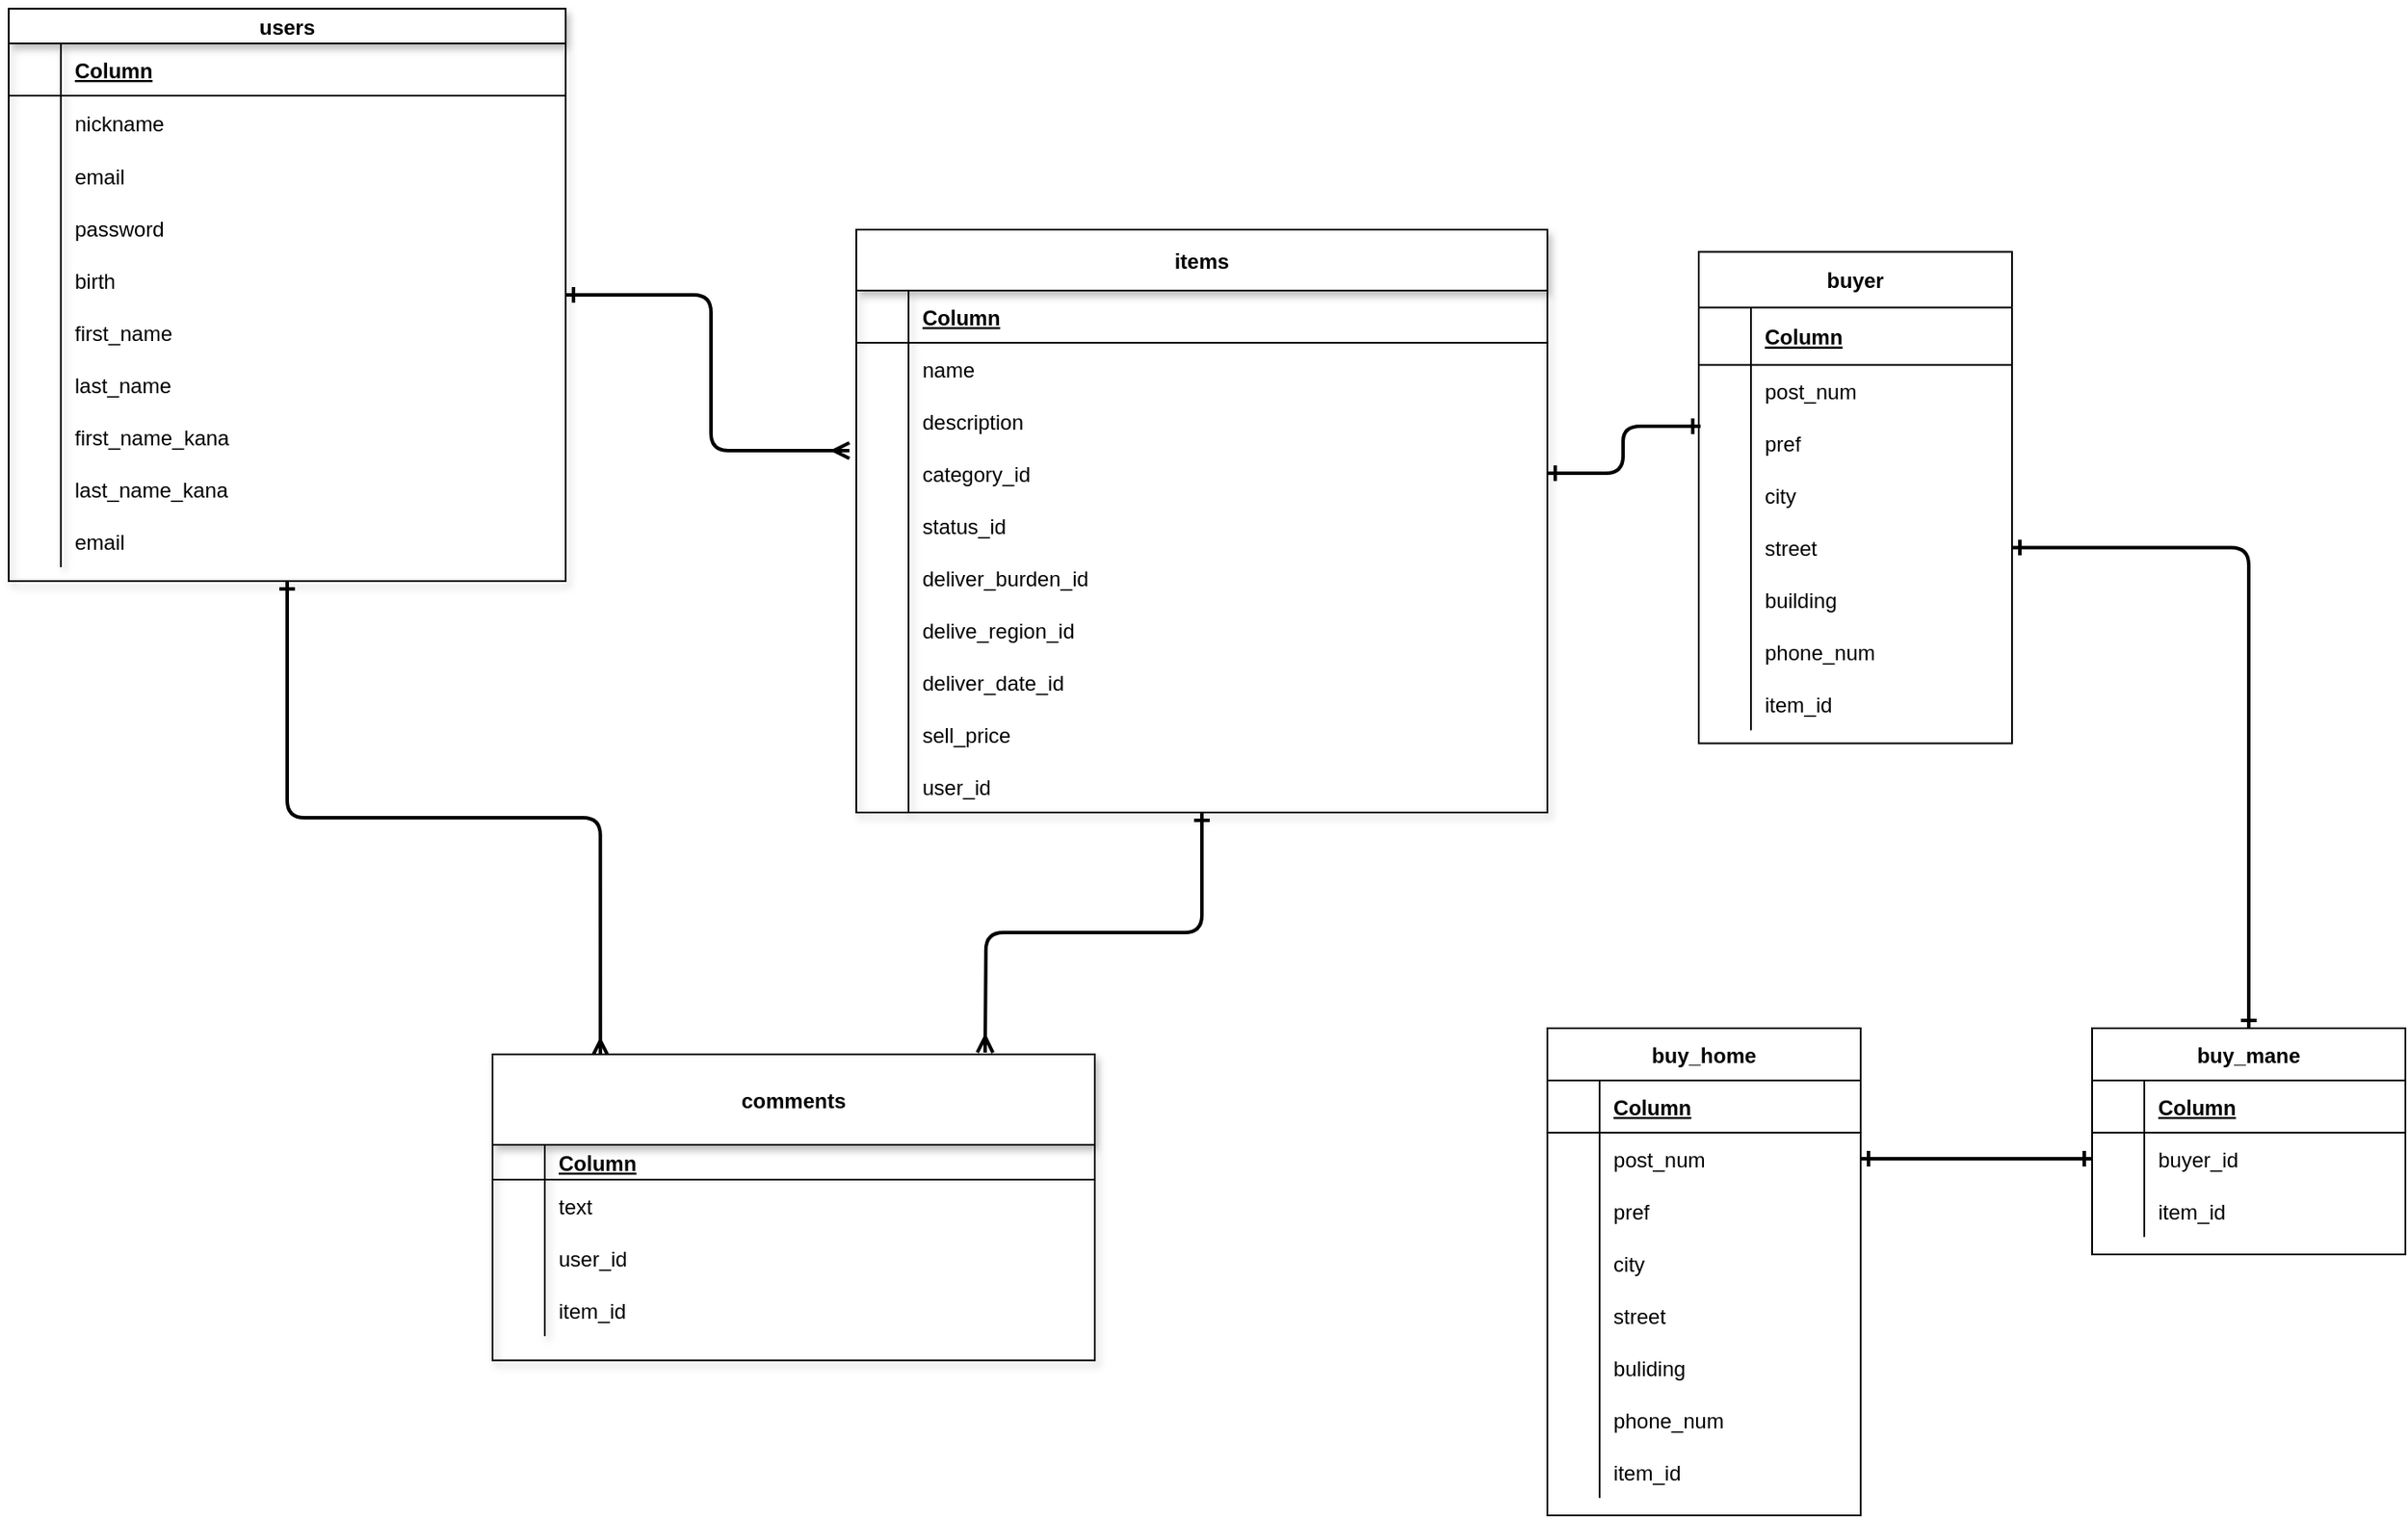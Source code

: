 <mxfile version="13.10.0" type="embed">
    <diagram id="JSbr88AUM4tmav2tOkBF" name="ページ1">
        <mxGraphModel dx="1657" dy="2892" grid="0" gridSize="9" guides="1" tooltips="1" connect="1" arrows="1" fold="1" page="1" pageScale="1" pageWidth="850" pageHeight="1100" math="0" shadow="0">
            <root>
                <mxCell id="0"/>
                <mxCell id="1" parent="0"/>
                <mxCell id="g3H2QDa7DAfxPGtr14JJ-476" style="edgeStyle=orthogonalEdgeStyle;curved=0;rounded=1;sketch=0;orthogonalLoop=1;jettySize=auto;html=1;entryX=-0.01;entryY=0.067;entryDx=0;entryDy=0;entryPerimeter=0;startArrow=ERone;startFill=0;endArrow=ERmany;endFill=0;strokeWidth=2;" parent="1" source="164" target="g3H2QDa7DAfxPGtr14JJ-218" edge="1">
                    <mxGeometry relative="1" as="geometry"/>
                </mxCell>
                <mxCell id="g3H2QDa7DAfxPGtr14JJ-480" style="edgeStyle=orthogonalEdgeStyle;curved=0;rounded=1;sketch=0;orthogonalLoop=1;jettySize=auto;html=1;exitX=0.5;exitY=1;exitDx=0;exitDy=0;entryX=0.179;entryY=0.006;entryDx=0;entryDy=0;entryPerimeter=0;startArrow=ERone;startFill=0;endArrow=ERmany;endFill=0;strokeWidth=2;" parent="1" source="164" target="g3H2QDa7DAfxPGtr14JJ-205" edge="1">
                    <mxGeometry relative="1" as="geometry"/>
                </mxCell>
                <mxCell id="164" value="users" style="shape=table;startSize=20;container=1;collapsible=1;childLayout=tableLayout;fixedRows=1;rowLines=0;fontStyle=1;align=center;resizeLast=1;shadow=1;" parent="1" vertex="1">
                    <mxGeometry x="-783" y="-1416" width="320" height="329" as="geometry"/>
                </mxCell>
                <mxCell id="165" value="" style="shape=partialRectangle;collapsible=0;dropTarget=0;pointerEvents=0;fillColor=none;top=0;left=0;bottom=1;right=0;points=[[0,0.5],[1,0.5]];portConstraint=eastwest;" parent="164" vertex="1">
                    <mxGeometry y="20" width="320" height="30" as="geometry"/>
                </mxCell>
                <mxCell id="166" value="" style="shape=partialRectangle;connectable=0;fillColor=none;top=0;left=0;bottom=0;right=0;fontStyle=1;overflow=hidden;" parent="165" vertex="1">
                    <mxGeometry width="30" height="30" as="geometry"/>
                </mxCell>
                <mxCell id="167" value="Column " style="shape=partialRectangle;connectable=0;fillColor=none;top=0;left=0;bottom=0;right=0;align=left;spacingLeft=6;fontStyle=5;overflow=hidden;" parent="165" vertex="1">
                    <mxGeometry x="30" width="290" height="30" as="geometry"/>
                </mxCell>
                <mxCell id="168" value="" style="shape=partialRectangle;collapsible=0;dropTarget=0;pointerEvents=0;fillColor=none;top=0;left=0;bottom=0;right=0;points=[[0,0.5],[1,0.5]];portConstraint=eastwest;" parent="164" vertex="1">
                    <mxGeometry y="50" width="320" height="31" as="geometry"/>
                </mxCell>
                <mxCell id="169" value="" style="shape=partialRectangle;connectable=0;fillColor=none;top=0;left=0;bottom=0;right=0;editable=1;overflow=hidden;" parent="168" vertex="1">
                    <mxGeometry width="30" height="31" as="geometry"/>
                </mxCell>
                <mxCell id="170" value="nickname" style="shape=partialRectangle;connectable=0;fillColor=none;top=0;left=0;bottom=0;right=0;align=left;spacingLeft=6;overflow=hidden;" parent="168" vertex="1">
                    <mxGeometry x="30" width="290" height="31" as="geometry"/>
                </mxCell>
                <mxCell id="171" value="" style="shape=partialRectangle;collapsible=0;dropTarget=0;pointerEvents=0;fillColor=none;top=0;left=0;bottom=0;right=0;points=[[0,0.5],[1,0.5]];portConstraint=eastwest;" parent="164" vertex="1">
                    <mxGeometry y="81" width="320" height="30" as="geometry"/>
                </mxCell>
                <mxCell id="172" value="" style="shape=partialRectangle;connectable=0;fillColor=none;top=0;left=0;bottom=0;right=0;editable=1;overflow=hidden;" parent="171" vertex="1">
                    <mxGeometry width="30" height="30" as="geometry"/>
                </mxCell>
                <mxCell id="173" value="email" style="shape=partialRectangle;connectable=0;fillColor=none;top=0;left=0;bottom=0;right=0;align=left;spacingLeft=6;overflow=hidden;" parent="171" vertex="1">
                    <mxGeometry x="30" width="290" height="30" as="geometry"/>
                </mxCell>
                <mxCell id="187" value="" style="shape=partialRectangle;collapsible=0;dropTarget=0;pointerEvents=0;fillColor=none;top=0;left=0;bottom=0;right=0;points=[[0,0.5],[1,0.5]];portConstraint=eastwest;" vertex="1" parent="164">
                    <mxGeometry y="111" width="320" height="30" as="geometry"/>
                </mxCell>
                <mxCell id="188" value="" style="shape=partialRectangle;connectable=0;fillColor=none;top=0;left=0;bottom=0;right=0;editable=1;overflow=hidden;" vertex="1" parent="187">
                    <mxGeometry width="30" height="30" as="geometry"/>
                </mxCell>
                <mxCell id="189" value="password" style="shape=partialRectangle;connectable=0;fillColor=none;top=0;left=0;bottom=0;right=0;align=left;spacingLeft=6;overflow=hidden;" vertex="1" parent="187">
                    <mxGeometry x="30" width="290" height="30" as="geometry"/>
                </mxCell>
                <mxCell id="190" value="" style="shape=partialRectangle;collapsible=0;dropTarget=0;pointerEvents=0;fillColor=none;top=0;left=0;bottom=0;right=0;points=[[0,0.5],[1,0.5]];portConstraint=eastwest;" vertex="1" parent="164">
                    <mxGeometry y="141" width="320" height="30" as="geometry"/>
                </mxCell>
                <mxCell id="191" value="" style="shape=partialRectangle;connectable=0;fillColor=none;top=0;left=0;bottom=0;right=0;editable=1;overflow=hidden;" vertex="1" parent="190">
                    <mxGeometry width="30" height="30" as="geometry"/>
                </mxCell>
                <mxCell id="192" value="birth" style="shape=partialRectangle;connectable=0;fillColor=none;top=0;left=0;bottom=0;right=0;align=left;spacingLeft=6;overflow=hidden;" vertex="1" parent="190">
                    <mxGeometry x="30" width="290" height="30" as="geometry"/>
                </mxCell>
                <mxCell id="193" value="" style="shape=partialRectangle;collapsible=0;dropTarget=0;pointerEvents=0;fillColor=none;top=0;left=0;bottom=0;right=0;points=[[0,0.5],[1,0.5]];portConstraint=eastwest;" vertex="1" parent="164">
                    <mxGeometry y="171" width="320" height="30" as="geometry"/>
                </mxCell>
                <mxCell id="194" value="" style="shape=partialRectangle;connectable=0;fillColor=none;top=0;left=0;bottom=0;right=0;editable=1;overflow=hidden;" vertex="1" parent="193">
                    <mxGeometry width="30" height="30" as="geometry"/>
                </mxCell>
                <mxCell id="195" value="first_name" style="shape=partialRectangle;connectable=0;fillColor=none;top=0;left=0;bottom=0;right=0;align=left;spacingLeft=6;overflow=hidden;" vertex="1" parent="193">
                    <mxGeometry x="30" width="290" height="30" as="geometry"/>
                </mxCell>
                <mxCell id="196" value="" style="shape=partialRectangle;collapsible=0;dropTarget=0;pointerEvents=0;fillColor=none;top=0;left=0;bottom=0;right=0;points=[[0,0.5],[1,0.5]];portConstraint=eastwest;" vertex="1" parent="164">
                    <mxGeometry y="201" width="320" height="30" as="geometry"/>
                </mxCell>
                <mxCell id="197" value="" style="shape=partialRectangle;connectable=0;fillColor=none;top=0;left=0;bottom=0;right=0;editable=1;overflow=hidden;" vertex="1" parent="196">
                    <mxGeometry width="30" height="30" as="geometry"/>
                </mxCell>
                <mxCell id="198" value="last_name" style="shape=partialRectangle;connectable=0;fillColor=none;top=0;left=0;bottom=0;right=0;align=left;spacingLeft=6;overflow=hidden;" vertex="1" parent="196">
                    <mxGeometry x="30" width="290" height="30" as="geometry"/>
                </mxCell>
                <mxCell id="199" value="" style="shape=partialRectangle;collapsible=0;dropTarget=0;pointerEvents=0;fillColor=none;top=0;left=0;bottom=0;right=0;points=[[0,0.5],[1,0.5]];portConstraint=eastwest;" vertex="1" parent="164">
                    <mxGeometry y="231" width="320" height="30" as="geometry"/>
                </mxCell>
                <mxCell id="200" value="" style="shape=partialRectangle;connectable=0;fillColor=none;top=0;left=0;bottom=0;right=0;editable=1;overflow=hidden;" vertex="1" parent="199">
                    <mxGeometry width="30" height="30" as="geometry"/>
                </mxCell>
                <mxCell id="201" value="first_name_kana" style="shape=partialRectangle;connectable=0;fillColor=none;top=0;left=0;bottom=0;right=0;align=left;spacingLeft=6;overflow=hidden;" vertex="1" parent="199">
                    <mxGeometry x="30" width="290" height="30" as="geometry"/>
                </mxCell>
                <mxCell id="202" value="" style="shape=partialRectangle;collapsible=0;dropTarget=0;pointerEvents=0;fillColor=none;top=0;left=0;bottom=0;right=0;points=[[0,0.5],[1,0.5]];portConstraint=eastwest;" vertex="1" parent="164">
                    <mxGeometry y="261" width="320" height="30" as="geometry"/>
                </mxCell>
                <mxCell id="203" value="" style="shape=partialRectangle;connectable=0;fillColor=none;top=0;left=0;bottom=0;right=0;editable=1;overflow=hidden;" vertex="1" parent="202">
                    <mxGeometry width="30" height="30" as="geometry"/>
                </mxCell>
                <mxCell id="204" value="last_name_kana" style="shape=partialRectangle;connectable=0;fillColor=none;top=0;left=0;bottom=0;right=0;align=left;spacingLeft=6;overflow=hidden;" vertex="1" parent="202">
                    <mxGeometry x="30" width="290" height="30" as="geometry"/>
                </mxCell>
                <mxCell id="205" value="" style="shape=partialRectangle;collapsible=0;dropTarget=0;pointerEvents=0;fillColor=none;top=0;left=0;bottom=0;right=0;points=[[0,0.5],[1,0.5]];portConstraint=eastwest;" vertex="1" parent="164">
                    <mxGeometry y="291" width="320" height="30" as="geometry"/>
                </mxCell>
                <mxCell id="206" value="" style="shape=partialRectangle;connectable=0;fillColor=none;top=0;left=0;bottom=0;right=0;editable=1;overflow=hidden;" vertex="1" parent="205">
                    <mxGeometry width="30" height="30" as="geometry"/>
                </mxCell>
                <mxCell id="207" value="email" style="shape=partialRectangle;connectable=0;fillColor=none;top=0;left=0;bottom=0;right=0;align=left;spacingLeft=6;overflow=hidden;" vertex="1" parent="205">
                    <mxGeometry x="30" width="290" height="30" as="geometry"/>
                </mxCell>
                <mxCell id="g3H2QDa7DAfxPGtr14JJ-481" style="edgeStyle=orthogonalEdgeStyle;curved=0;rounded=1;sketch=0;orthogonalLoop=1;jettySize=auto;html=1;startArrow=ERone;startFill=0;endArrow=ERmany;endFill=0;strokeWidth=2;" parent="1" source="g3H2QDa7DAfxPGtr14JJ-188" edge="1">
                    <mxGeometry relative="1" as="geometry">
                        <mxPoint x="-222" y="-816" as="targetPoint"/>
                    </mxGeometry>
                </mxCell>
                <mxCell id="g3H2QDa7DAfxPGtr14JJ-188" value="items" style="shape=table;startSize=35;container=1;collapsible=1;childLayout=tableLayout;fixedRows=1;rowLines=0;fontStyle=1;align=center;resizeLast=1;shadow=1;swimlaneFillColor=none;" parent="1" vertex="1">
                    <mxGeometry x="-296" y="-1289" width="397.06" height="335" as="geometry"/>
                </mxCell>
                <mxCell id="g3H2QDa7DAfxPGtr14JJ-189" value="" style="shape=partialRectangle;collapsible=0;dropTarget=0;pointerEvents=0;fillColor=none;top=0;left=0;bottom=1;right=0;points=[[0,0.5],[1,0.5]];portConstraint=eastwest;" parent="g3H2QDa7DAfxPGtr14JJ-188" vertex="1">
                    <mxGeometry y="35" width="397.06" height="30" as="geometry"/>
                </mxCell>
                <mxCell id="g3H2QDa7DAfxPGtr14JJ-190" value="" style="shape=partialRectangle;connectable=0;fillColor=none;top=0;left=0;bottom=0;right=0;fontStyle=1;overflow=hidden;" parent="g3H2QDa7DAfxPGtr14JJ-189" vertex="1">
                    <mxGeometry width="30" height="30" as="geometry"/>
                </mxCell>
                <mxCell id="g3H2QDa7DAfxPGtr14JJ-191" value="Column " style="shape=partialRectangle;connectable=0;fillColor=none;top=0;left=0;bottom=0;right=0;align=left;spacingLeft=6;fontStyle=5;overflow=hidden;" parent="g3H2QDa7DAfxPGtr14JJ-189" vertex="1">
                    <mxGeometry x="30" width="367.06" height="30" as="geometry"/>
                </mxCell>
                <mxCell id="g3H2QDa7DAfxPGtr14JJ-198" value="" style="shape=partialRectangle;collapsible=0;dropTarget=0;pointerEvents=0;fillColor=none;top=0;left=0;bottom=0;right=0;points=[[0,0.5],[1,0.5]];portConstraint=eastwest;" parent="g3H2QDa7DAfxPGtr14JJ-188" vertex="1">
                    <mxGeometry y="65" width="397.06" height="30" as="geometry"/>
                </mxCell>
                <mxCell id="g3H2QDa7DAfxPGtr14JJ-199" value="" style="shape=partialRectangle;connectable=0;fillColor=none;top=0;left=0;bottom=0;right=0;editable=1;overflow=hidden;" parent="g3H2QDa7DAfxPGtr14JJ-198" vertex="1">
                    <mxGeometry width="30" height="30" as="geometry"/>
                </mxCell>
                <mxCell id="g3H2QDa7DAfxPGtr14JJ-200" value="name" style="shape=partialRectangle;connectable=0;fillColor=none;top=0;left=0;bottom=0;right=0;align=left;spacingLeft=6;overflow=hidden;verticalAlign=middle;" parent="g3H2QDa7DAfxPGtr14JJ-198" vertex="1">
                    <mxGeometry x="30" width="367.06" height="30" as="geometry"/>
                </mxCell>
                <mxCell id="g3H2QDa7DAfxPGtr14JJ-290" value="" style="shape=partialRectangle;collapsible=0;dropTarget=0;pointerEvents=0;fillColor=none;top=0;left=0;bottom=0;right=0;points=[[0,0.5],[1,0.5]];portConstraint=eastwest;" parent="g3H2QDa7DAfxPGtr14JJ-188" vertex="1">
                    <mxGeometry y="95" width="397.06" height="30" as="geometry"/>
                </mxCell>
                <mxCell id="g3H2QDa7DAfxPGtr14JJ-291" value="" style="shape=partialRectangle;connectable=0;fillColor=none;top=0;left=0;bottom=0;right=0;editable=1;overflow=hidden;" parent="g3H2QDa7DAfxPGtr14JJ-290" vertex="1">
                    <mxGeometry width="30" height="30" as="geometry"/>
                </mxCell>
                <mxCell id="g3H2QDa7DAfxPGtr14JJ-292" value="description" style="shape=partialRectangle;connectable=0;fillColor=none;top=0;left=0;bottom=0;right=0;align=left;spacingLeft=6;overflow=hidden;verticalAlign=middle;" parent="g3H2QDa7DAfxPGtr14JJ-290" vertex="1">
                    <mxGeometry x="30" width="367.06" height="30" as="geometry"/>
                </mxCell>
                <mxCell id="g3H2QDa7DAfxPGtr14JJ-218" value="" style="shape=partialRectangle;collapsible=0;dropTarget=0;pointerEvents=0;fillColor=none;top=0;left=0;bottom=0;right=0;points=[[0,0.5],[1,0.5]];portConstraint=eastwest;" parent="g3H2QDa7DAfxPGtr14JJ-188" vertex="1">
                    <mxGeometry y="125" width="397.06" height="30" as="geometry"/>
                </mxCell>
                <mxCell id="g3H2QDa7DAfxPGtr14JJ-219" value="" style="shape=partialRectangle;connectable=0;fillColor=none;top=0;left=0;bottom=0;right=0;editable=1;overflow=hidden;" parent="g3H2QDa7DAfxPGtr14JJ-218" vertex="1">
                    <mxGeometry width="30" height="30" as="geometry"/>
                </mxCell>
                <mxCell id="g3H2QDa7DAfxPGtr14JJ-220" value="category_id" style="shape=partialRectangle;connectable=0;fillColor=none;top=0;left=0;bottom=0;right=0;align=left;spacingLeft=6;overflow=hidden;verticalAlign=middle;" parent="g3H2QDa7DAfxPGtr14JJ-218" vertex="1">
                    <mxGeometry x="30" width="367.06" height="30" as="geometry"/>
                </mxCell>
                <mxCell id="g3H2QDa7DAfxPGtr14JJ-221" value="" style="shape=partialRectangle;collapsible=0;dropTarget=0;pointerEvents=0;fillColor=none;top=0;left=0;bottom=0;right=0;points=[[0,0.5],[1,0.5]];portConstraint=eastwest;" parent="g3H2QDa7DAfxPGtr14JJ-188" vertex="1">
                    <mxGeometry y="155" width="397.06" height="30" as="geometry"/>
                </mxCell>
                <mxCell id="g3H2QDa7DAfxPGtr14JJ-222" value="" style="shape=partialRectangle;connectable=0;fillColor=none;top=0;left=0;bottom=0;right=0;editable=1;overflow=hidden;" parent="g3H2QDa7DAfxPGtr14JJ-221" vertex="1">
                    <mxGeometry width="30" height="30" as="geometry"/>
                </mxCell>
                <mxCell id="g3H2QDa7DAfxPGtr14JJ-223" value="status_id" style="shape=partialRectangle;connectable=0;fillColor=none;top=0;left=0;bottom=0;right=0;align=left;spacingLeft=6;overflow=hidden;verticalAlign=middle;" parent="g3H2QDa7DAfxPGtr14JJ-221" vertex="1">
                    <mxGeometry x="30" width="367.06" height="30" as="geometry"/>
                </mxCell>
                <mxCell id="g3H2QDa7DAfxPGtr14JJ-243" value="" style="shape=partialRectangle;collapsible=0;dropTarget=0;pointerEvents=0;fillColor=none;top=0;left=0;bottom=0;right=0;points=[[0,0.5],[1,0.5]];portConstraint=eastwest;" parent="g3H2QDa7DAfxPGtr14JJ-188" vertex="1">
                    <mxGeometry y="185" width="397.06" height="30" as="geometry"/>
                </mxCell>
                <mxCell id="g3H2QDa7DAfxPGtr14JJ-244" value="" style="shape=partialRectangle;connectable=0;fillColor=none;top=0;left=0;bottom=0;right=0;editable=1;overflow=hidden;" parent="g3H2QDa7DAfxPGtr14JJ-243" vertex="1">
                    <mxGeometry width="30" height="30" as="geometry"/>
                </mxCell>
                <mxCell id="g3H2QDa7DAfxPGtr14JJ-245" value="deliver_burden_id" style="shape=partialRectangle;connectable=0;fillColor=none;top=0;left=0;bottom=0;right=0;align=left;spacingLeft=6;overflow=hidden;verticalAlign=middle;" parent="g3H2QDa7DAfxPGtr14JJ-243" vertex="1">
                    <mxGeometry x="30" width="367.06" height="30" as="geometry"/>
                </mxCell>
                <mxCell id="g3H2QDa7DAfxPGtr14JJ-246" value="" style="shape=partialRectangle;collapsible=0;dropTarget=0;pointerEvents=0;fillColor=none;top=0;left=0;bottom=0;right=0;points=[[0,0.5],[1,0.5]];portConstraint=eastwest;" parent="g3H2QDa7DAfxPGtr14JJ-188" vertex="1">
                    <mxGeometry y="215" width="397.06" height="30" as="geometry"/>
                </mxCell>
                <mxCell id="g3H2QDa7DAfxPGtr14JJ-247" value="" style="shape=partialRectangle;connectable=0;fillColor=none;top=0;left=0;bottom=0;right=0;editable=1;overflow=hidden;" parent="g3H2QDa7DAfxPGtr14JJ-246" vertex="1">
                    <mxGeometry width="30" height="30" as="geometry"/>
                </mxCell>
                <mxCell id="g3H2QDa7DAfxPGtr14JJ-248" value="delive_region_id" style="shape=partialRectangle;connectable=0;fillColor=none;top=0;left=0;bottom=0;right=0;align=left;spacingLeft=6;overflow=hidden;verticalAlign=middle;" parent="g3H2QDa7DAfxPGtr14JJ-246" vertex="1">
                    <mxGeometry x="30" width="367.06" height="30" as="geometry"/>
                </mxCell>
                <mxCell id="g3H2QDa7DAfxPGtr14JJ-277" value="" style="shape=partialRectangle;collapsible=0;dropTarget=0;pointerEvents=0;fillColor=none;top=0;left=0;bottom=0;right=0;points=[[0,0.5],[1,0.5]];portConstraint=eastwest;" parent="g3H2QDa7DAfxPGtr14JJ-188" vertex="1">
                    <mxGeometry y="245" width="397.06" height="30" as="geometry"/>
                </mxCell>
                <mxCell id="g3H2QDa7DAfxPGtr14JJ-278" value="" style="shape=partialRectangle;connectable=0;fillColor=none;top=0;left=0;bottom=0;right=0;editable=1;overflow=hidden;" parent="g3H2QDa7DAfxPGtr14JJ-277" vertex="1">
                    <mxGeometry width="30" height="30" as="geometry"/>
                </mxCell>
                <mxCell id="g3H2QDa7DAfxPGtr14JJ-279" value="deliver_date_id" style="shape=partialRectangle;connectable=0;fillColor=none;top=0;left=0;bottom=0;right=0;align=left;spacingLeft=6;overflow=hidden;verticalAlign=middle;" parent="g3H2QDa7DAfxPGtr14JJ-277" vertex="1">
                    <mxGeometry x="30" width="367.06" height="30" as="geometry"/>
                </mxCell>
                <mxCell id="g3H2QDa7DAfxPGtr14JJ-280" value="" style="shape=partialRectangle;collapsible=0;dropTarget=0;pointerEvents=0;fillColor=none;top=0;left=0;bottom=0;right=0;points=[[0,0.5],[1,0.5]];portConstraint=eastwest;" parent="g3H2QDa7DAfxPGtr14JJ-188" vertex="1">
                    <mxGeometry y="275" width="397.06" height="30" as="geometry"/>
                </mxCell>
                <mxCell id="g3H2QDa7DAfxPGtr14JJ-281" value="" style="shape=partialRectangle;connectable=0;fillColor=none;top=0;left=0;bottom=0;right=0;editable=1;overflow=hidden;" parent="g3H2QDa7DAfxPGtr14JJ-280" vertex="1">
                    <mxGeometry width="30" height="30" as="geometry"/>
                </mxCell>
                <mxCell id="g3H2QDa7DAfxPGtr14JJ-282" value="sell_price" style="shape=partialRectangle;connectable=0;fillColor=none;top=0;left=0;bottom=0;right=0;align=left;spacingLeft=6;overflow=hidden;verticalAlign=middle;" parent="g3H2QDa7DAfxPGtr14JJ-280" vertex="1">
                    <mxGeometry x="30" width="367.06" height="30" as="geometry"/>
                </mxCell>
                <mxCell id="g3H2QDa7DAfxPGtr14JJ-344" value="" style="shape=partialRectangle;collapsible=0;dropTarget=0;pointerEvents=0;fillColor=none;top=0;left=0;bottom=0;right=0;points=[[0,0.5],[1,0.5]];portConstraint=eastwest;" parent="g3H2QDa7DAfxPGtr14JJ-188" vertex="1">
                    <mxGeometry y="305" width="397.06" height="30" as="geometry"/>
                </mxCell>
                <mxCell id="g3H2QDa7DAfxPGtr14JJ-345" value="" style="shape=partialRectangle;connectable=0;fillColor=none;top=0;left=0;bottom=0;right=0;editable=1;overflow=hidden;" parent="g3H2QDa7DAfxPGtr14JJ-344" vertex="1">
                    <mxGeometry width="30" height="30" as="geometry"/>
                </mxCell>
                <mxCell id="g3H2QDa7DAfxPGtr14JJ-346" value="user_id" style="shape=partialRectangle;connectable=0;fillColor=none;top=0;left=0;bottom=0;right=0;align=left;spacingLeft=6;overflow=hidden;verticalAlign=middle;" parent="g3H2QDa7DAfxPGtr14JJ-344" vertex="1">
                    <mxGeometry x="30" width="367.06" height="30" as="geometry"/>
                </mxCell>
                <mxCell id="g3H2QDa7DAfxPGtr14JJ-205" value="comments" style="shape=table;startSize=52;container=1;collapsible=1;childLayout=tableLayout;fixedRows=1;rowLines=0;fontStyle=1;align=center;resizeLast=1;shadow=1;" parent="1" vertex="1">
                    <mxGeometry x="-505" y="-815" width="346" height="175.882" as="geometry"/>
                </mxCell>
                <mxCell id="g3H2QDa7DAfxPGtr14JJ-206" value="" style="shape=partialRectangle;collapsible=0;dropTarget=0;pointerEvents=0;fillColor=none;top=0;left=0;bottom=1;right=0;points=[[0,0.5],[1,0.5]];portConstraint=eastwest;" parent="g3H2QDa7DAfxPGtr14JJ-205" vertex="1">
                    <mxGeometry y="52" width="346" height="20" as="geometry"/>
                </mxCell>
                <mxCell id="g3H2QDa7DAfxPGtr14JJ-207" value="" style="shape=partialRectangle;connectable=0;fillColor=none;top=0;left=0;bottom=0;right=0;fontStyle=1;overflow=hidden;" parent="g3H2QDa7DAfxPGtr14JJ-206" vertex="1">
                    <mxGeometry width="30" height="20" as="geometry"/>
                </mxCell>
                <mxCell id="g3H2QDa7DAfxPGtr14JJ-208" value="Column " style="shape=partialRectangle;connectable=0;fillColor=none;top=0;left=0;bottom=0;right=0;align=left;spacingLeft=6;fontStyle=5;overflow=hidden;" parent="g3H2QDa7DAfxPGtr14JJ-206" vertex="1">
                    <mxGeometry x="30" width="316" height="20" as="geometry"/>
                </mxCell>
                <mxCell id="g3H2QDa7DAfxPGtr14JJ-212" value="" style="shape=partialRectangle;collapsible=0;dropTarget=0;pointerEvents=0;fillColor=none;top=0;left=0;bottom=0;right=0;points=[[0,0.5],[1,0.5]];portConstraint=eastwest;" parent="g3H2QDa7DAfxPGtr14JJ-205" vertex="1">
                    <mxGeometry y="72" width="346" height="30" as="geometry"/>
                </mxCell>
                <mxCell id="g3H2QDa7DAfxPGtr14JJ-213" value="" style="shape=partialRectangle;connectable=0;fillColor=none;top=0;left=0;bottom=0;right=0;editable=1;overflow=hidden;" parent="g3H2QDa7DAfxPGtr14JJ-212" vertex="1">
                    <mxGeometry width="30" height="30" as="geometry"/>
                </mxCell>
                <mxCell id="g3H2QDa7DAfxPGtr14JJ-214" value="text" style="shape=partialRectangle;connectable=0;fillColor=none;top=0;left=0;bottom=0;right=0;align=left;spacingLeft=6;overflow=hidden;verticalAlign=middle;" parent="g3H2QDa7DAfxPGtr14JJ-212" vertex="1">
                    <mxGeometry x="30" width="316" height="30" as="geometry"/>
                </mxCell>
                <mxCell id="g3H2QDa7DAfxPGtr14JJ-215" value="" style="shape=partialRectangle;collapsible=0;dropTarget=0;pointerEvents=0;fillColor=none;top=0;left=0;bottom=0;right=0;points=[[0,0.5],[1,0.5]];portConstraint=eastwest;" parent="g3H2QDa7DAfxPGtr14JJ-205" vertex="1">
                    <mxGeometry y="102" width="346" height="30" as="geometry"/>
                </mxCell>
                <mxCell id="g3H2QDa7DAfxPGtr14JJ-216" value="" style="shape=partialRectangle;connectable=0;fillColor=none;top=0;left=0;bottom=0;right=0;editable=1;overflow=hidden;" parent="g3H2QDa7DAfxPGtr14JJ-215" vertex="1">
                    <mxGeometry width="30" height="30" as="geometry"/>
                </mxCell>
                <mxCell id="g3H2QDa7DAfxPGtr14JJ-217" value="user_id" style="shape=partialRectangle;connectable=0;fillColor=none;top=0;left=0;bottom=0;right=0;align=left;spacingLeft=6;overflow=hidden;verticalAlign=middle;" parent="g3H2QDa7DAfxPGtr14JJ-215" vertex="1">
                    <mxGeometry x="30" width="316" height="30" as="geometry"/>
                </mxCell>
                <mxCell id="g3H2QDa7DAfxPGtr14JJ-357" value="" style="shape=partialRectangle;collapsible=0;dropTarget=0;pointerEvents=0;fillColor=none;top=0;left=0;bottom=0;right=0;points=[[0,0.5],[1,0.5]];portConstraint=eastwest;" parent="g3H2QDa7DAfxPGtr14JJ-205" vertex="1">
                    <mxGeometry y="132" width="346" height="30" as="geometry"/>
                </mxCell>
                <mxCell id="g3H2QDa7DAfxPGtr14JJ-358" value="" style="shape=partialRectangle;connectable=0;fillColor=none;top=0;left=0;bottom=0;right=0;editable=1;overflow=hidden;" parent="g3H2QDa7DAfxPGtr14JJ-357" vertex="1">
                    <mxGeometry width="30" height="30" as="geometry"/>
                </mxCell>
                <mxCell id="g3H2QDa7DAfxPGtr14JJ-359" value="item_id" style="shape=partialRectangle;connectable=0;fillColor=none;top=0;left=0;bottom=0;right=0;align=left;spacingLeft=6;overflow=hidden;verticalAlign=middle;" parent="g3H2QDa7DAfxPGtr14JJ-357" vertex="1">
                    <mxGeometry x="30" width="316" height="30" as="geometry"/>
                </mxCell>
                <mxCell id="g3H2QDa7DAfxPGtr14JJ-297" style="edgeStyle=orthogonalEdgeStyle;rounded=1;sketch=0;orthogonalLoop=1;jettySize=auto;html=1;exitX=1;exitY=0.5;exitDx=0;exitDy=0;entryX=0.939;entryY=1.025;entryDx=0;entryDy=0;entryPerimeter=0;endArrow=ERone;endFill=0;strokeColor=none;strokeWidth=9;" parent="1" source="g3H2QDa7DAfxPGtr14JJ-215" target="g3H2QDa7DAfxPGtr14JJ-280" edge="1">
                    <mxGeometry relative="1" as="geometry"/>
                </mxCell>
                <mxCell id="g3H2QDa7DAfxPGtr14JJ-429" value="buyer" style="shape=table;startSize=32;container=1;collapsible=1;childLayout=tableLayout;fixedRows=1;rowLines=0;fontStyle=1;align=center;resizeLast=1;rounded=0;sketch=0;" parent="1" vertex="1">
                    <mxGeometry x="188" y="-1276.26" width="180" height="282.539" as="geometry"/>
                </mxCell>
                <mxCell id="g3H2QDa7DAfxPGtr14JJ-430" value="" style="shape=partialRectangle;collapsible=0;dropTarget=0;pointerEvents=0;fillColor=none;top=0;left=0;bottom=1;right=0;points=[[0,0.5],[1,0.5]];portConstraint=eastwest;" parent="g3H2QDa7DAfxPGtr14JJ-429" vertex="1">
                    <mxGeometry y="32" width="180" height="33" as="geometry"/>
                </mxCell>
                <mxCell id="g3H2QDa7DAfxPGtr14JJ-431" value="" style="shape=partialRectangle;connectable=0;fillColor=none;top=0;left=0;bottom=0;right=0;fontStyle=1;overflow=hidden;" parent="g3H2QDa7DAfxPGtr14JJ-430" vertex="1">
                    <mxGeometry width="30" height="33" as="geometry"/>
                </mxCell>
                <mxCell id="g3H2QDa7DAfxPGtr14JJ-432" value="Column " style="shape=partialRectangle;connectable=0;fillColor=none;top=0;left=0;bottom=0;right=0;align=left;spacingLeft=6;fontStyle=5;overflow=hidden;" parent="g3H2QDa7DAfxPGtr14JJ-430" vertex="1">
                    <mxGeometry x="30" width="150" height="33" as="geometry"/>
                </mxCell>
                <mxCell id="g3H2QDa7DAfxPGtr14JJ-442" value="" style="shape=partialRectangle;collapsible=0;dropTarget=0;pointerEvents=0;fillColor=none;top=0;left=0;bottom=0;right=0;points=[[0,0.5],[1,0.5]];portConstraint=eastwest;" parent="g3H2QDa7DAfxPGtr14JJ-429" vertex="1">
                    <mxGeometry y="65" width="180" height="30" as="geometry"/>
                </mxCell>
                <mxCell id="g3H2QDa7DAfxPGtr14JJ-443" value="" style="shape=partialRectangle;connectable=0;fillColor=none;top=0;left=0;bottom=0;right=0;editable=1;overflow=hidden;" parent="g3H2QDa7DAfxPGtr14JJ-442" vertex="1">
                    <mxGeometry width="30" height="30" as="geometry"/>
                </mxCell>
                <mxCell id="g3H2QDa7DAfxPGtr14JJ-444" value="post_num" style="shape=partialRectangle;connectable=0;fillColor=none;top=0;left=0;bottom=0;right=0;align=left;spacingLeft=6;overflow=hidden;" parent="g3H2QDa7DAfxPGtr14JJ-442" vertex="1">
                    <mxGeometry x="30" width="150" height="30" as="geometry"/>
                </mxCell>
                <mxCell id="g3H2QDa7DAfxPGtr14JJ-445" value="" style="shape=partialRectangle;collapsible=0;dropTarget=0;pointerEvents=0;fillColor=none;top=0;left=0;bottom=0;right=0;points=[[0,0.5],[1,0.5]];portConstraint=eastwest;" parent="g3H2QDa7DAfxPGtr14JJ-429" vertex="1">
                    <mxGeometry y="95" width="180" height="30" as="geometry"/>
                </mxCell>
                <mxCell id="g3H2QDa7DAfxPGtr14JJ-446" value="" style="shape=partialRectangle;connectable=0;fillColor=none;top=0;left=0;bottom=0;right=0;editable=1;overflow=hidden;" parent="g3H2QDa7DAfxPGtr14JJ-445" vertex="1">
                    <mxGeometry width="30" height="30" as="geometry"/>
                </mxCell>
                <mxCell id="g3H2QDa7DAfxPGtr14JJ-447" value="pref" style="shape=partialRectangle;connectable=0;fillColor=none;top=0;left=0;bottom=0;right=0;align=left;spacingLeft=6;overflow=hidden;" parent="g3H2QDa7DAfxPGtr14JJ-445" vertex="1">
                    <mxGeometry x="30" width="150" height="30" as="geometry"/>
                </mxCell>
                <mxCell id="g3H2QDa7DAfxPGtr14JJ-448" value="" style="shape=partialRectangle;collapsible=0;dropTarget=0;pointerEvents=0;fillColor=none;top=0;left=0;bottom=0;right=0;points=[[0,0.5],[1,0.5]];portConstraint=eastwest;" parent="g3H2QDa7DAfxPGtr14JJ-429" vertex="1">
                    <mxGeometry y="125" width="180" height="30" as="geometry"/>
                </mxCell>
                <mxCell id="g3H2QDa7DAfxPGtr14JJ-449" value="" style="shape=partialRectangle;connectable=0;fillColor=none;top=0;left=0;bottom=0;right=0;editable=1;overflow=hidden;" parent="g3H2QDa7DAfxPGtr14JJ-448" vertex="1">
                    <mxGeometry width="30" height="30" as="geometry"/>
                </mxCell>
                <mxCell id="g3H2QDa7DAfxPGtr14JJ-450" value="city" style="shape=partialRectangle;connectable=0;fillColor=none;top=0;left=0;bottom=0;right=0;align=left;spacingLeft=6;overflow=hidden;" parent="g3H2QDa7DAfxPGtr14JJ-448" vertex="1">
                    <mxGeometry x="30" width="150" height="30" as="geometry"/>
                </mxCell>
                <mxCell id="g3H2QDa7DAfxPGtr14JJ-451" value="" style="shape=partialRectangle;collapsible=0;dropTarget=0;pointerEvents=0;fillColor=none;top=0;left=0;bottom=0;right=0;points=[[0,0.5],[1,0.5]];portConstraint=eastwest;" parent="g3H2QDa7DAfxPGtr14JJ-429" vertex="1">
                    <mxGeometry y="155" width="180" height="30" as="geometry"/>
                </mxCell>
                <mxCell id="g3H2QDa7DAfxPGtr14JJ-452" value="" style="shape=partialRectangle;connectable=0;fillColor=none;top=0;left=0;bottom=0;right=0;editable=1;overflow=hidden;" parent="g3H2QDa7DAfxPGtr14JJ-451" vertex="1">
                    <mxGeometry width="30" height="30" as="geometry"/>
                </mxCell>
                <mxCell id="g3H2QDa7DAfxPGtr14JJ-453" value="street" style="shape=partialRectangle;connectable=0;fillColor=none;top=0;left=0;bottom=0;right=0;align=left;spacingLeft=6;overflow=hidden;" parent="g3H2QDa7DAfxPGtr14JJ-451" vertex="1">
                    <mxGeometry x="30" width="150" height="30" as="geometry"/>
                </mxCell>
                <mxCell id="g3H2QDa7DAfxPGtr14JJ-454" value="" style="shape=partialRectangle;collapsible=0;dropTarget=0;pointerEvents=0;fillColor=none;top=0;left=0;bottom=0;right=0;points=[[0,0.5],[1,0.5]];portConstraint=eastwest;" parent="g3H2QDa7DAfxPGtr14JJ-429" vertex="1">
                    <mxGeometry y="185" width="180" height="30" as="geometry"/>
                </mxCell>
                <mxCell id="g3H2QDa7DAfxPGtr14JJ-455" value="" style="shape=partialRectangle;connectable=0;fillColor=none;top=0;left=0;bottom=0;right=0;editable=1;overflow=hidden;" parent="g3H2QDa7DAfxPGtr14JJ-454" vertex="1">
                    <mxGeometry width="30" height="30" as="geometry"/>
                </mxCell>
                <mxCell id="g3H2QDa7DAfxPGtr14JJ-456" value="building" style="shape=partialRectangle;connectable=0;fillColor=none;top=0;left=0;bottom=0;right=0;align=left;spacingLeft=6;overflow=hidden;" parent="g3H2QDa7DAfxPGtr14JJ-454" vertex="1">
                    <mxGeometry x="30" width="150" height="30" as="geometry"/>
                </mxCell>
                <mxCell id="g3H2QDa7DAfxPGtr14JJ-457" value="" style="shape=partialRectangle;collapsible=0;dropTarget=0;pointerEvents=0;fillColor=none;top=0;left=0;bottom=0;right=0;points=[[0,0.5],[1,0.5]];portConstraint=eastwest;" parent="g3H2QDa7DAfxPGtr14JJ-429" vertex="1">
                    <mxGeometry y="215" width="180" height="30" as="geometry"/>
                </mxCell>
                <mxCell id="g3H2QDa7DAfxPGtr14JJ-458" value="" style="shape=partialRectangle;connectable=0;fillColor=none;top=0;left=0;bottom=0;right=0;editable=1;overflow=hidden;" parent="g3H2QDa7DAfxPGtr14JJ-457" vertex="1">
                    <mxGeometry width="30" height="30" as="geometry"/>
                </mxCell>
                <mxCell id="g3H2QDa7DAfxPGtr14JJ-459" value="phone_num" style="shape=partialRectangle;connectable=0;fillColor=none;top=0;left=0;bottom=0;right=0;align=left;spacingLeft=6;overflow=hidden;" parent="g3H2QDa7DAfxPGtr14JJ-457" vertex="1">
                    <mxGeometry x="30" width="150" height="30" as="geometry"/>
                </mxCell>
                <mxCell id="g3H2QDa7DAfxPGtr14JJ-471" value="" style="shape=partialRectangle;collapsible=0;dropTarget=0;pointerEvents=0;fillColor=none;top=0;left=0;bottom=0;right=0;points=[[0,0.5],[1,0.5]];portConstraint=eastwest;" parent="g3H2QDa7DAfxPGtr14JJ-429" vertex="1">
                    <mxGeometry y="245" width="180" height="30" as="geometry"/>
                </mxCell>
                <mxCell id="g3H2QDa7DAfxPGtr14JJ-472" value="" style="shape=partialRectangle;connectable=0;fillColor=none;top=0;left=0;bottom=0;right=0;editable=1;overflow=hidden;" parent="g3H2QDa7DAfxPGtr14JJ-471" vertex="1">
                    <mxGeometry width="30" height="30" as="geometry"/>
                </mxCell>
                <mxCell id="g3H2QDa7DAfxPGtr14JJ-473" value="item_id" style="shape=partialRectangle;connectable=0;fillColor=none;top=0;left=0;bottom=0;right=0;align=left;spacingLeft=6;overflow=hidden;" parent="g3H2QDa7DAfxPGtr14JJ-471" vertex="1">
                    <mxGeometry x="30" width="150" height="30" as="geometry"/>
                </mxCell>
                <mxCell id="g3H2QDa7DAfxPGtr14JJ-478" style="edgeStyle=orthogonalEdgeStyle;curved=0;rounded=1;sketch=0;orthogonalLoop=1;jettySize=auto;html=1;entryX=0.006;entryY=0.175;entryDx=0;entryDy=0;entryPerimeter=0;startArrow=ERone;startFill=0;endArrow=ERone;endFill=0;strokeWidth=2;" parent="1" source="g3H2QDa7DAfxPGtr14JJ-218" target="g3H2QDa7DAfxPGtr14JJ-445" edge="1">
                    <mxGeometry relative="1" as="geometry"/>
                </mxCell>
                <mxCell id="251" value="buy_home" style="shape=table;startSize=30;container=1;collapsible=1;childLayout=tableLayout;fixedRows=1;rowLines=0;fontStyle=1;align=center;resizeLast=1;rounded=0;sketch=0;" vertex="1" parent="1">
                    <mxGeometry x="101.06" y="-830" width="180" height="280" as="geometry"/>
                </mxCell>
                <mxCell id="252" value="" style="shape=partialRectangle;collapsible=0;dropTarget=0;pointerEvents=0;fillColor=none;top=0;left=0;bottom=1;right=0;points=[[0,0.5],[1,0.5]];portConstraint=eastwest;" vertex="1" parent="251">
                    <mxGeometry y="30" width="180" height="30" as="geometry"/>
                </mxCell>
                <mxCell id="253" value="" style="shape=partialRectangle;connectable=0;fillColor=none;top=0;left=0;bottom=0;right=0;fontStyle=1;overflow=hidden;" vertex="1" parent="252">
                    <mxGeometry width="30" height="30" as="geometry"/>
                </mxCell>
                <mxCell id="254" value="Column" style="shape=partialRectangle;connectable=0;fillColor=none;top=0;left=0;bottom=0;right=0;align=left;spacingLeft=6;fontStyle=5;overflow=hidden;" vertex="1" parent="252">
                    <mxGeometry x="30" width="150" height="30" as="geometry"/>
                </mxCell>
                <mxCell id="255" value="" style="shape=partialRectangle;collapsible=0;dropTarget=0;pointerEvents=0;fillColor=none;top=0;left=0;bottom=0;right=0;points=[[0,0.5],[1,0.5]];portConstraint=eastwest;" vertex="1" parent="251">
                    <mxGeometry y="60" width="180" height="30" as="geometry"/>
                </mxCell>
                <mxCell id="256" value="" style="shape=partialRectangle;connectable=0;fillColor=none;top=0;left=0;bottom=0;right=0;editable=1;overflow=hidden;" vertex="1" parent="255">
                    <mxGeometry width="30" height="30" as="geometry"/>
                </mxCell>
                <mxCell id="257" value="post_num" style="shape=partialRectangle;connectable=0;fillColor=none;top=0;left=0;bottom=0;right=0;align=left;spacingLeft=6;overflow=hidden;" vertex="1" parent="255">
                    <mxGeometry x="30" width="150" height="30" as="geometry"/>
                </mxCell>
                <mxCell id="258" value="" style="shape=partialRectangle;collapsible=0;dropTarget=0;pointerEvents=0;fillColor=none;top=0;left=0;bottom=0;right=0;points=[[0,0.5],[1,0.5]];portConstraint=eastwest;" vertex="1" parent="251">
                    <mxGeometry y="90" width="180" height="30" as="geometry"/>
                </mxCell>
                <mxCell id="259" value="" style="shape=partialRectangle;connectable=0;fillColor=none;top=0;left=0;bottom=0;right=0;editable=1;overflow=hidden;" vertex="1" parent="258">
                    <mxGeometry width="30" height="30" as="geometry"/>
                </mxCell>
                <mxCell id="260" value="pref" style="shape=partialRectangle;connectable=0;fillColor=none;top=0;left=0;bottom=0;right=0;align=left;spacingLeft=6;overflow=hidden;" vertex="1" parent="258">
                    <mxGeometry x="30" width="150" height="30" as="geometry"/>
                </mxCell>
                <mxCell id="261" value="" style="shape=partialRectangle;collapsible=0;dropTarget=0;pointerEvents=0;fillColor=none;top=0;left=0;bottom=0;right=0;points=[[0,0.5],[1,0.5]];portConstraint=eastwest;" vertex="1" parent="251">
                    <mxGeometry y="120" width="180" height="30" as="geometry"/>
                </mxCell>
                <mxCell id="262" value="" style="shape=partialRectangle;connectable=0;fillColor=none;top=0;left=0;bottom=0;right=0;editable=1;overflow=hidden;" vertex="1" parent="261">
                    <mxGeometry width="30" height="30" as="geometry"/>
                </mxCell>
                <mxCell id="263" value="city" style="shape=partialRectangle;connectable=0;fillColor=none;top=0;left=0;bottom=0;right=0;align=left;spacingLeft=6;overflow=hidden;" vertex="1" parent="261">
                    <mxGeometry x="30" width="150" height="30" as="geometry"/>
                </mxCell>
                <mxCell id="277" value="" style="shape=partialRectangle;collapsible=0;dropTarget=0;pointerEvents=0;fillColor=none;top=0;left=0;bottom=0;right=0;points=[[0,0.5],[1,0.5]];portConstraint=eastwest;" vertex="1" parent="251">
                    <mxGeometry y="150" width="180" height="30" as="geometry"/>
                </mxCell>
                <mxCell id="278" value="" style="shape=partialRectangle;connectable=0;fillColor=none;top=0;left=0;bottom=0;right=0;editable=1;overflow=hidden;" vertex="1" parent="277">
                    <mxGeometry width="30" height="30" as="geometry"/>
                </mxCell>
                <mxCell id="279" value="street" style="shape=partialRectangle;connectable=0;fillColor=none;top=0;left=0;bottom=0;right=0;align=left;spacingLeft=6;overflow=hidden;" vertex="1" parent="277">
                    <mxGeometry x="30" width="150" height="30" as="geometry"/>
                </mxCell>
                <mxCell id="280" value="" style="shape=partialRectangle;collapsible=0;dropTarget=0;pointerEvents=0;fillColor=none;top=0;left=0;bottom=0;right=0;points=[[0,0.5],[1,0.5]];portConstraint=eastwest;" vertex="1" parent="251">
                    <mxGeometry y="180" width="180" height="30" as="geometry"/>
                </mxCell>
                <mxCell id="281" value="" style="shape=partialRectangle;connectable=0;fillColor=none;top=0;left=0;bottom=0;right=0;editable=1;overflow=hidden;" vertex="1" parent="280">
                    <mxGeometry width="30" height="30" as="geometry"/>
                </mxCell>
                <mxCell id="282" value="buliding" style="shape=partialRectangle;connectable=0;fillColor=none;top=0;left=0;bottom=0;right=0;align=left;spacingLeft=6;overflow=hidden;" vertex="1" parent="280">
                    <mxGeometry x="30" width="150" height="30" as="geometry"/>
                </mxCell>
                <mxCell id="283" value="" style="shape=partialRectangle;collapsible=0;dropTarget=0;pointerEvents=0;fillColor=none;top=0;left=0;bottom=0;right=0;points=[[0,0.5],[1,0.5]];portConstraint=eastwest;" vertex="1" parent="251">
                    <mxGeometry y="210" width="180" height="30" as="geometry"/>
                </mxCell>
                <mxCell id="284" value="" style="shape=partialRectangle;connectable=0;fillColor=none;top=0;left=0;bottom=0;right=0;editable=1;overflow=hidden;" vertex="1" parent="283">
                    <mxGeometry width="30" height="30" as="geometry"/>
                </mxCell>
                <mxCell id="285" value="phone_num" style="shape=partialRectangle;connectable=0;fillColor=none;top=0;left=0;bottom=0;right=0;align=left;spacingLeft=6;overflow=hidden;" vertex="1" parent="283">
                    <mxGeometry x="30" width="150" height="30" as="geometry"/>
                </mxCell>
                <mxCell id="286" value="" style="shape=partialRectangle;collapsible=0;dropTarget=0;pointerEvents=0;fillColor=none;top=0;left=0;bottom=0;right=0;points=[[0,0.5],[1,0.5]];portConstraint=eastwest;" vertex="1" parent="251">
                    <mxGeometry y="240" width="180" height="30" as="geometry"/>
                </mxCell>
                <mxCell id="287" value="" style="shape=partialRectangle;connectable=0;fillColor=none;top=0;left=0;bottom=0;right=0;editable=1;overflow=hidden;" vertex="1" parent="286">
                    <mxGeometry width="30" height="30" as="geometry"/>
                </mxCell>
                <mxCell id="288" value="item_id" style="shape=partialRectangle;connectable=0;fillColor=none;top=0;left=0;bottom=0;right=0;align=left;spacingLeft=6;overflow=hidden;" vertex="1" parent="286">
                    <mxGeometry x="30" width="150" height="30" as="geometry"/>
                </mxCell>
                <mxCell id="264" value="buy_mane" style="shape=table;startSize=30;container=1;collapsible=1;childLayout=tableLayout;fixedRows=1;rowLines=0;fontStyle=1;align=center;resizeLast=1;rounded=0;sketch=0;" vertex="1" parent="1">
                    <mxGeometry x="414" y="-830" width="180" height="130" as="geometry"/>
                </mxCell>
                <mxCell id="265" value="" style="shape=partialRectangle;collapsible=0;dropTarget=0;pointerEvents=0;fillColor=none;top=0;left=0;bottom=1;right=0;points=[[0,0.5],[1,0.5]];portConstraint=eastwest;" vertex="1" parent="264">
                    <mxGeometry y="30" width="180" height="30" as="geometry"/>
                </mxCell>
                <mxCell id="266" value="" style="shape=partialRectangle;connectable=0;fillColor=none;top=0;left=0;bottom=0;right=0;fontStyle=1;overflow=hidden;" vertex="1" parent="265">
                    <mxGeometry width="30" height="30" as="geometry"/>
                </mxCell>
                <mxCell id="267" value="Column" style="shape=partialRectangle;connectable=0;fillColor=none;top=0;left=0;bottom=0;right=0;align=left;spacingLeft=6;fontStyle=5;overflow=hidden;" vertex="1" parent="265">
                    <mxGeometry x="30" width="150" height="30" as="geometry"/>
                </mxCell>
                <mxCell id="268" value="" style="shape=partialRectangle;collapsible=0;dropTarget=0;pointerEvents=0;fillColor=none;top=0;left=0;bottom=0;right=0;points=[[0,0.5],[1,0.5]];portConstraint=eastwest;" vertex="1" parent="264">
                    <mxGeometry y="60" width="180" height="30" as="geometry"/>
                </mxCell>
                <mxCell id="269" value="" style="shape=partialRectangle;connectable=0;fillColor=none;top=0;left=0;bottom=0;right=0;editable=1;overflow=hidden;" vertex="1" parent="268">
                    <mxGeometry width="30" height="30" as="geometry"/>
                </mxCell>
                <mxCell id="270" value="buyer_id" style="shape=partialRectangle;connectable=0;fillColor=none;top=0;left=0;bottom=0;right=0;align=left;spacingLeft=6;overflow=hidden;" vertex="1" parent="268">
                    <mxGeometry x="30" width="150" height="30" as="geometry"/>
                </mxCell>
                <mxCell id="271" value="" style="shape=partialRectangle;collapsible=0;dropTarget=0;pointerEvents=0;fillColor=none;top=0;left=0;bottom=0;right=0;points=[[0,0.5],[1,0.5]];portConstraint=eastwest;" vertex="1" parent="264">
                    <mxGeometry y="90" width="180" height="30" as="geometry"/>
                </mxCell>
                <mxCell id="272" value="" style="shape=partialRectangle;connectable=0;fillColor=none;top=0;left=0;bottom=0;right=0;editable=1;overflow=hidden;" vertex="1" parent="271">
                    <mxGeometry width="30" height="30" as="geometry"/>
                </mxCell>
                <mxCell id="273" value="item_id" style="shape=partialRectangle;connectable=0;fillColor=none;top=0;left=0;bottom=0;right=0;align=left;spacingLeft=6;overflow=hidden;" vertex="1" parent="271">
                    <mxGeometry x="30" width="150" height="30" as="geometry"/>
                </mxCell>
                <mxCell id="290" style="edgeStyle=orthogonalEdgeStyle;curved=0;rounded=1;sketch=0;orthogonalLoop=1;jettySize=auto;html=1;strokeWidth=2;endArrow=ERone;endFill=0;startArrow=ERone;startFill=0;" edge="1" parent="1" source="g3H2QDa7DAfxPGtr14JJ-451" target="264">
                    <mxGeometry relative="1" as="geometry"/>
                </mxCell>
                <mxCell id="291" style="edgeStyle=orthogonalEdgeStyle;curved=0;rounded=1;sketch=0;orthogonalLoop=1;jettySize=auto;html=1;entryX=1;entryY=0.5;entryDx=0;entryDy=0;startArrow=ERone;startFill=0;endArrow=ERone;endFill=0;strokeWidth=2;" edge="1" parent="1" source="268" target="255">
                    <mxGeometry relative="1" as="geometry"/>
                </mxCell>
            </root>
        </mxGraphModel>
    </diagram>
</mxfile>